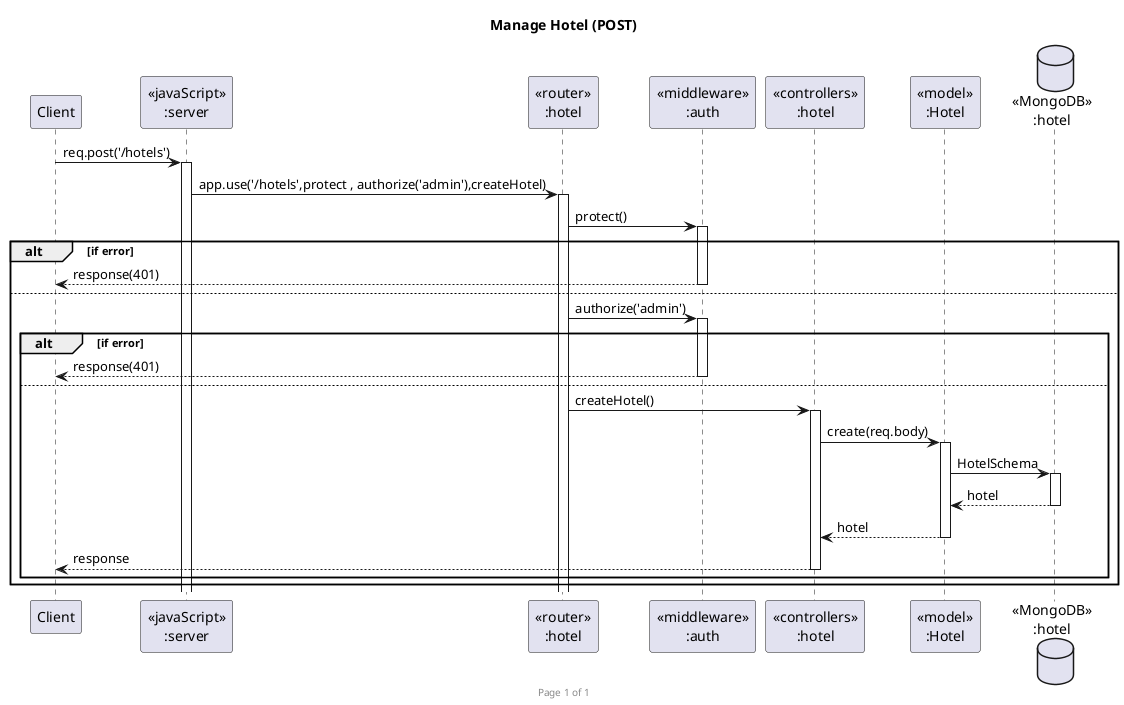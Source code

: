 @startuml Manage Hotel (POST)

footer Page %page% of %lastpage%
title "Manage Hotel (POST)"

participant "Client" as client
participant "<<javaScript>>\n:server" as server
participant "<<router>>\n:hotel" as HotelRouter
participant "<<middleware>>\n:auth" as Middleware
participant "<<controllers>>\n:hotel" as HotelController
participant "<<model>>\n:Hotel" as HotelModel
database "<<MongoDB>>\n:hotel" as HotelDatabase

client->server ++:req.post('/hotels')
server->HotelRouter ++:app.use('/hotels',protect , authorize('admin'),createHotel)
HotelRouter->Middleware ++: protect()
alt if error
Middleware-->client --:response(401)
else
HotelRouter->Middleware ++: authorize('admin')
alt if error
Middleware-->client --:response(401)
else
HotelRouter -> HotelController ++:createHotel()
HotelController->HotelModel ++:create(req.body)
HotelModel ->HotelDatabase ++: HotelSchema
HotelDatabase --> HotelModel --: hotel
HotelController <-- HotelModel --:hotel
HotelController-->client --:response
end
end
@enduml
